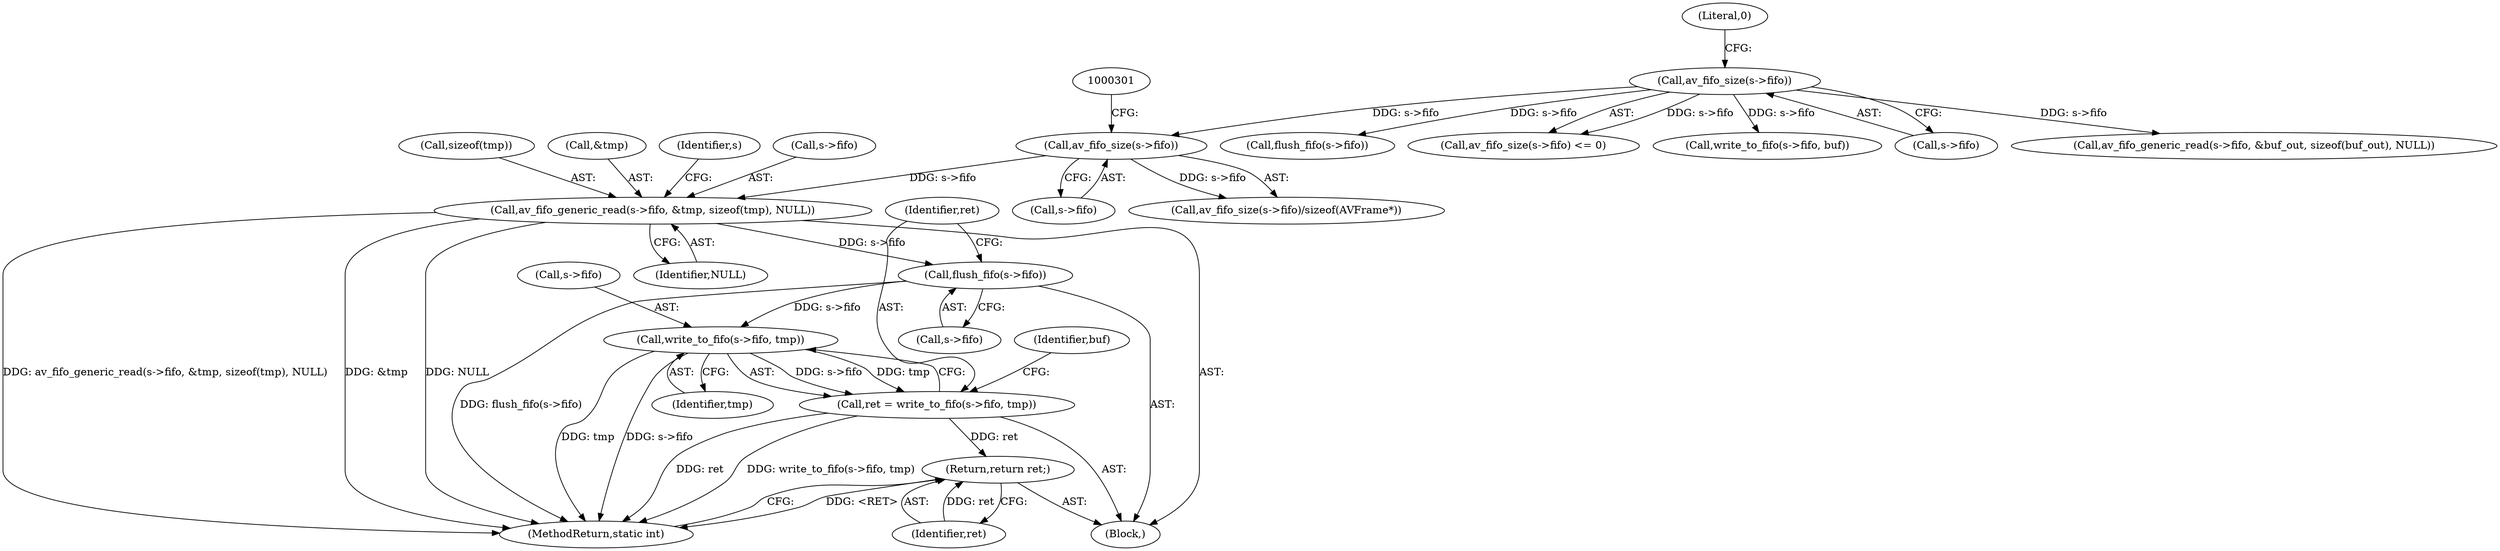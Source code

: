 digraph "0_FFmpeg_cdd5df8189ff1537f7abe8defe971f80602cc2d2@API" {
"1000312" [label="(Call,av_fifo_generic_read(s->fifo, &tmp, sizeof(tmp), NULL))"];
"1000296" [label="(Call,av_fifo_size(s->fifo))"];
"1000255" [label="(Call,av_fifo_size(s->fifo))"];
"1000321" [label="(Call,flush_fifo(s->fifo))"];
"1000327" [label="(Call,write_to_fifo(s->fifo, tmp))"];
"1000325" [label="(Call,ret = write_to_fifo(s->fifo, tmp))"];
"1000335" [label="(Return,return ret;)"];
"1000312" [label="(Call,av_fifo_generic_read(s->fifo, &tmp, sizeof(tmp), NULL))"];
"1000318" [label="(Call,sizeof(tmp))"];
"1000316" [label="(Call,&tmp)"];
"1000295" [label="(Call,av_fifo_size(s->fifo)/sizeof(AVFrame*))"];
"1000323" [label="(Identifier,s)"];
"1000327" [label="(Call,write_to_fifo(s->fifo, tmp))"];
"1000446" [label="(Call,flush_fifo(s->fifo))"];
"1000254" [label="(Call,av_fifo_size(s->fifo) <= 0)"];
"1000296" [label="(Call,av_fifo_size(s->fifo))"];
"1000262" [label="(Call,write_to_fifo(s->fifo, buf))"];
"1000255" [label="(Call,av_fifo_size(s->fifo))"];
"1000335" [label="(Return,return ret;)"];
"1000313" [label="(Call,s->fifo)"];
"1000336" [label="(Identifier,ret)"];
"1000297" [label="(Call,s->fifo)"];
"1000331" [label="(Identifier,tmp)"];
"1000477" [label="(MethodReturn,static int)"];
"1000328" [label="(Call,s->fifo)"];
"1000256" [label="(Call,s->fifo)"];
"1000326" [label="(Identifier,ret)"];
"1000259" [label="(Literal,0)"];
"1000322" [label="(Call,s->fifo)"];
"1000321" [label="(Call,flush_fifo(s->fifo))"];
"1000348" [label="(Call,av_fifo_generic_read(s->fifo, &buf_out, sizeof(buf_out), NULL))"];
"1000320" [label="(Identifier,NULL)"];
"1000290" [label="(Block,)"];
"1000325" [label="(Call,ret = write_to_fifo(s->fifo, tmp))"];
"1000334" [label="(Identifier,buf)"];
"1000312" -> "1000290"  [label="AST: "];
"1000312" -> "1000320"  [label="CFG: "];
"1000313" -> "1000312"  [label="AST: "];
"1000316" -> "1000312"  [label="AST: "];
"1000318" -> "1000312"  [label="AST: "];
"1000320" -> "1000312"  [label="AST: "];
"1000323" -> "1000312"  [label="CFG: "];
"1000312" -> "1000477"  [label="DDG: av_fifo_generic_read(s->fifo, &tmp, sizeof(tmp), NULL)"];
"1000312" -> "1000477"  [label="DDG: &tmp"];
"1000312" -> "1000477"  [label="DDG: NULL"];
"1000296" -> "1000312"  [label="DDG: s->fifo"];
"1000312" -> "1000321"  [label="DDG: s->fifo"];
"1000296" -> "1000295"  [label="AST: "];
"1000296" -> "1000297"  [label="CFG: "];
"1000297" -> "1000296"  [label="AST: "];
"1000301" -> "1000296"  [label="CFG: "];
"1000296" -> "1000295"  [label="DDG: s->fifo"];
"1000255" -> "1000296"  [label="DDG: s->fifo"];
"1000255" -> "1000254"  [label="AST: "];
"1000255" -> "1000256"  [label="CFG: "];
"1000256" -> "1000255"  [label="AST: "];
"1000259" -> "1000255"  [label="CFG: "];
"1000255" -> "1000254"  [label="DDG: s->fifo"];
"1000255" -> "1000262"  [label="DDG: s->fifo"];
"1000255" -> "1000348"  [label="DDG: s->fifo"];
"1000255" -> "1000446"  [label="DDG: s->fifo"];
"1000321" -> "1000290"  [label="AST: "];
"1000321" -> "1000322"  [label="CFG: "];
"1000322" -> "1000321"  [label="AST: "];
"1000326" -> "1000321"  [label="CFG: "];
"1000321" -> "1000477"  [label="DDG: flush_fifo(s->fifo)"];
"1000321" -> "1000327"  [label="DDG: s->fifo"];
"1000327" -> "1000325"  [label="AST: "];
"1000327" -> "1000331"  [label="CFG: "];
"1000328" -> "1000327"  [label="AST: "];
"1000331" -> "1000327"  [label="AST: "];
"1000325" -> "1000327"  [label="CFG: "];
"1000327" -> "1000477"  [label="DDG: tmp"];
"1000327" -> "1000477"  [label="DDG: s->fifo"];
"1000327" -> "1000325"  [label="DDG: s->fifo"];
"1000327" -> "1000325"  [label="DDG: tmp"];
"1000325" -> "1000290"  [label="AST: "];
"1000326" -> "1000325"  [label="AST: "];
"1000334" -> "1000325"  [label="CFG: "];
"1000325" -> "1000477"  [label="DDG: ret"];
"1000325" -> "1000477"  [label="DDG: write_to_fifo(s->fifo, tmp)"];
"1000325" -> "1000335"  [label="DDG: ret"];
"1000335" -> "1000290"  [label="AST: "];
"1000335" -> "1000336"  [label="CFG: "];
"1000336" -> "1000335"  [label="AST: "];
"1000477" -> "1000335"  [label="CFG: "];
"1000335" -> "1000477"  [label="DDG: <RET>"];
"1000336" -> "1000335"  [label="DDG: ret"];
}
